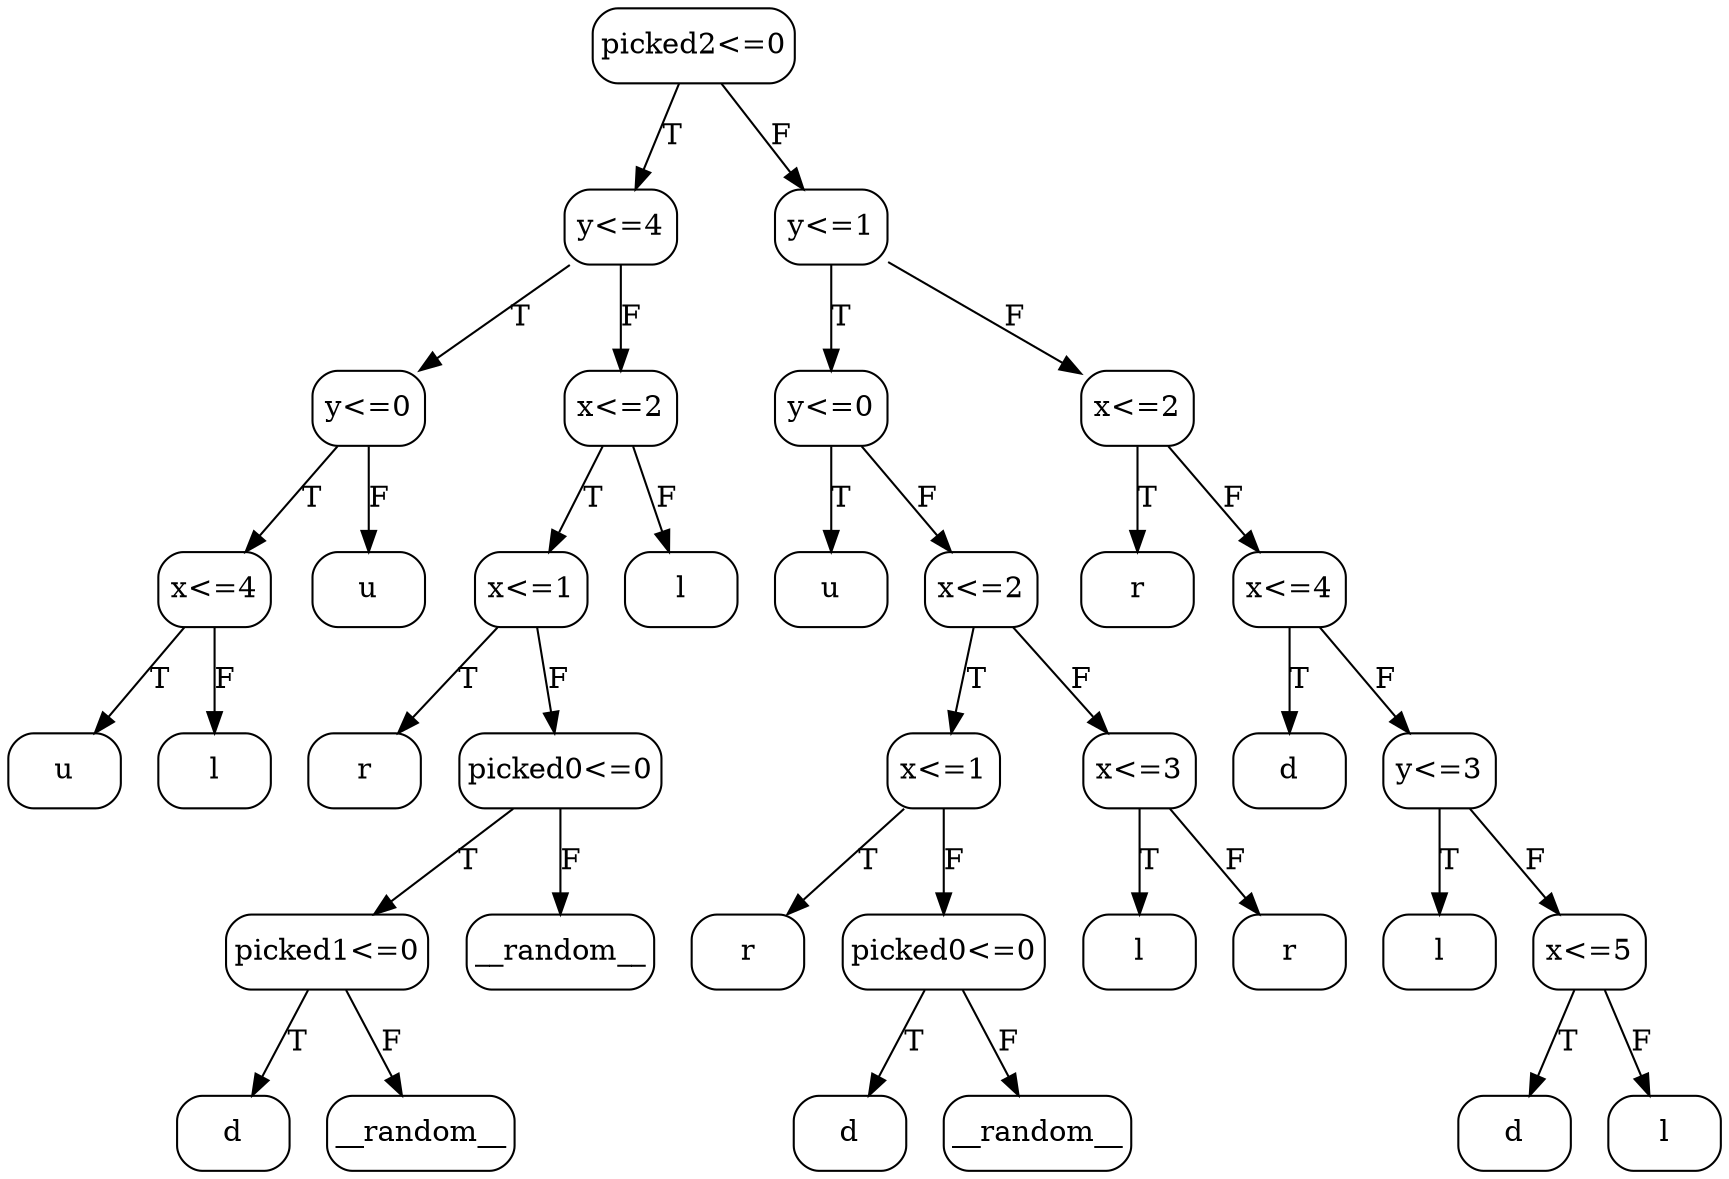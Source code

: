// decision tree
digraph {
	7 [label=u margin="0.05,0.05" shape=box style=rounded]
	8 [label=l margin="0.05,0.05" shape=box style=rounded]
	4 [label="x<=4" margin="0.05,0.05" shape=box style=rounded]
	4 -> 7 [label=T]
	4 -> 8 [label=F]
	19 [label=u margin="0.05,0.05" shape=box style=rounded]
	2 [label="y<=0" margin="0.05,0.05" shape=box style=rounded]
	2 -> 4 [label=T]
	2 -> 19 [label=F]
	67 [label=r margin="0.05,0.05" shape=box style=rounded]
	92 [label=d margin="0.05,0.05" shape=box style=rounded]
	93 [label=__random__ margin="0.05,0.05" shape=box style=rounded]
	91 [label="picked1<=0" margin="0.05,0.05" shape=box style=rounded]
	91 -> 92 [label=T]
	91 -> 93 [label=F]
	94 [label=__random__ margin="0.05,0.05" shape=box style=rounded]
	82 [label="picked0<=0" margin="0.05,0.05" shape=box style=rounded]
	82 -> 91 [label=T]
	82 -> 94 [label=F]
	66 [label="x<=1" margin="0.05,0.05" shape=box style=rounded]
	66 -> 67 [label=T]
	66 -> 82 [label=F]
	97 [label=l margin="0.05,0.05" shape=box style=rounded]
	65 [label="x<=2" margin="0.05,0.05" shape=box style=rounded]
	65 -> 66 [label=T]
	65 -> 97 [label=F]
	1 [label="y<=4" margin="0.05,0.05" shape=box style=rounded]
	1 -> 2 [label=T]
	1 -> 65 [label=F]
	130 [label=u margin="0.05,0.05" shape=box style=rounded]
	163 [label=r margin="0.05,0.05" shape=box style=rounded]
	171 [label=d margin="0.05,0.05" shape=box style=rounded]
	174 [label=__random__ margin="0.05,0.05" shape=box style=rounded]
	170 [label="picked0<=0" margin="0.05,0.05" shape=box style=rounded]
	170 -> 171 [label=T]
	170 -> 174 [label=F]
	162 [label="x<=1" margin="0.05,0.05" shape=box style=rounded]
	162 -> 163 [label=T]
	162 -> 170 [label=F]
	178 [label=l margin="0.05,0.05" shape=box style=rounded]
	185 [label=r margin="0.05,0.05" shape=box style=rounded]
	177 [label="x<=3" margin="0.05,0.05" shape=box style=rounded]
	177 -> 178 [label=T]
	177 -> 185 [label=F]
	161 [label="x<=2" margin="0.05,0.05" shape=box style=rounded]
	161 -> 162 [label=T]
	161 -> 177 [label=F]
	129 [label="y<=0" margin="0.05,0.05" shape=box style=rounded]
	129 -> 130 [label=T]
	129 -> 161 [label=F]
	193 [label=r margin="0.05,0.05" shape=box style=rounded]
	225 [label=d margin="0.05,0.05" shape=box style=rounded]
	241 [label=l margin="0.05,0.05" shape=box style=rounded]
	249 [label=d margin="0.05,0.05" shape=box style=rounded]
	252 [label=l margin="0.05,0.05" shape=box style=rounded]
	248 [label="x<=5" margin="0.05,0.05" shape=box style=rounded]
	248 -> 249 [label=T]
	248 -> 252 [label=F]
	240 [label="y<=3" margin="0.05,0.05" shape=box style=rounded]
	240 -> 241 [label=T]
	240 -> 248 [label=F]
	224 [label="x<=4" margin="0.05,0.05" shape=box style=rounded]
	224 -> 225 [label=T]
	224 -> 240 [label=F]
	192 [label="x<=2" margin="0.05,0.05" shape=box style=rounded]
	192 -> 193 [label=T]
	192 -> 224 [label=F]
	128 [label="y<=1" margin="0.05,0.05" shape=box style=rounded]
	128 -> 129 [label=T]
	128 -> 192 [label=F]
	0 [label="picked2<=0" margin="0.05,0.05" shape=box style=rounded]
	0 -> 1 [label=T]
	0 -> 128 [label=F]
}
